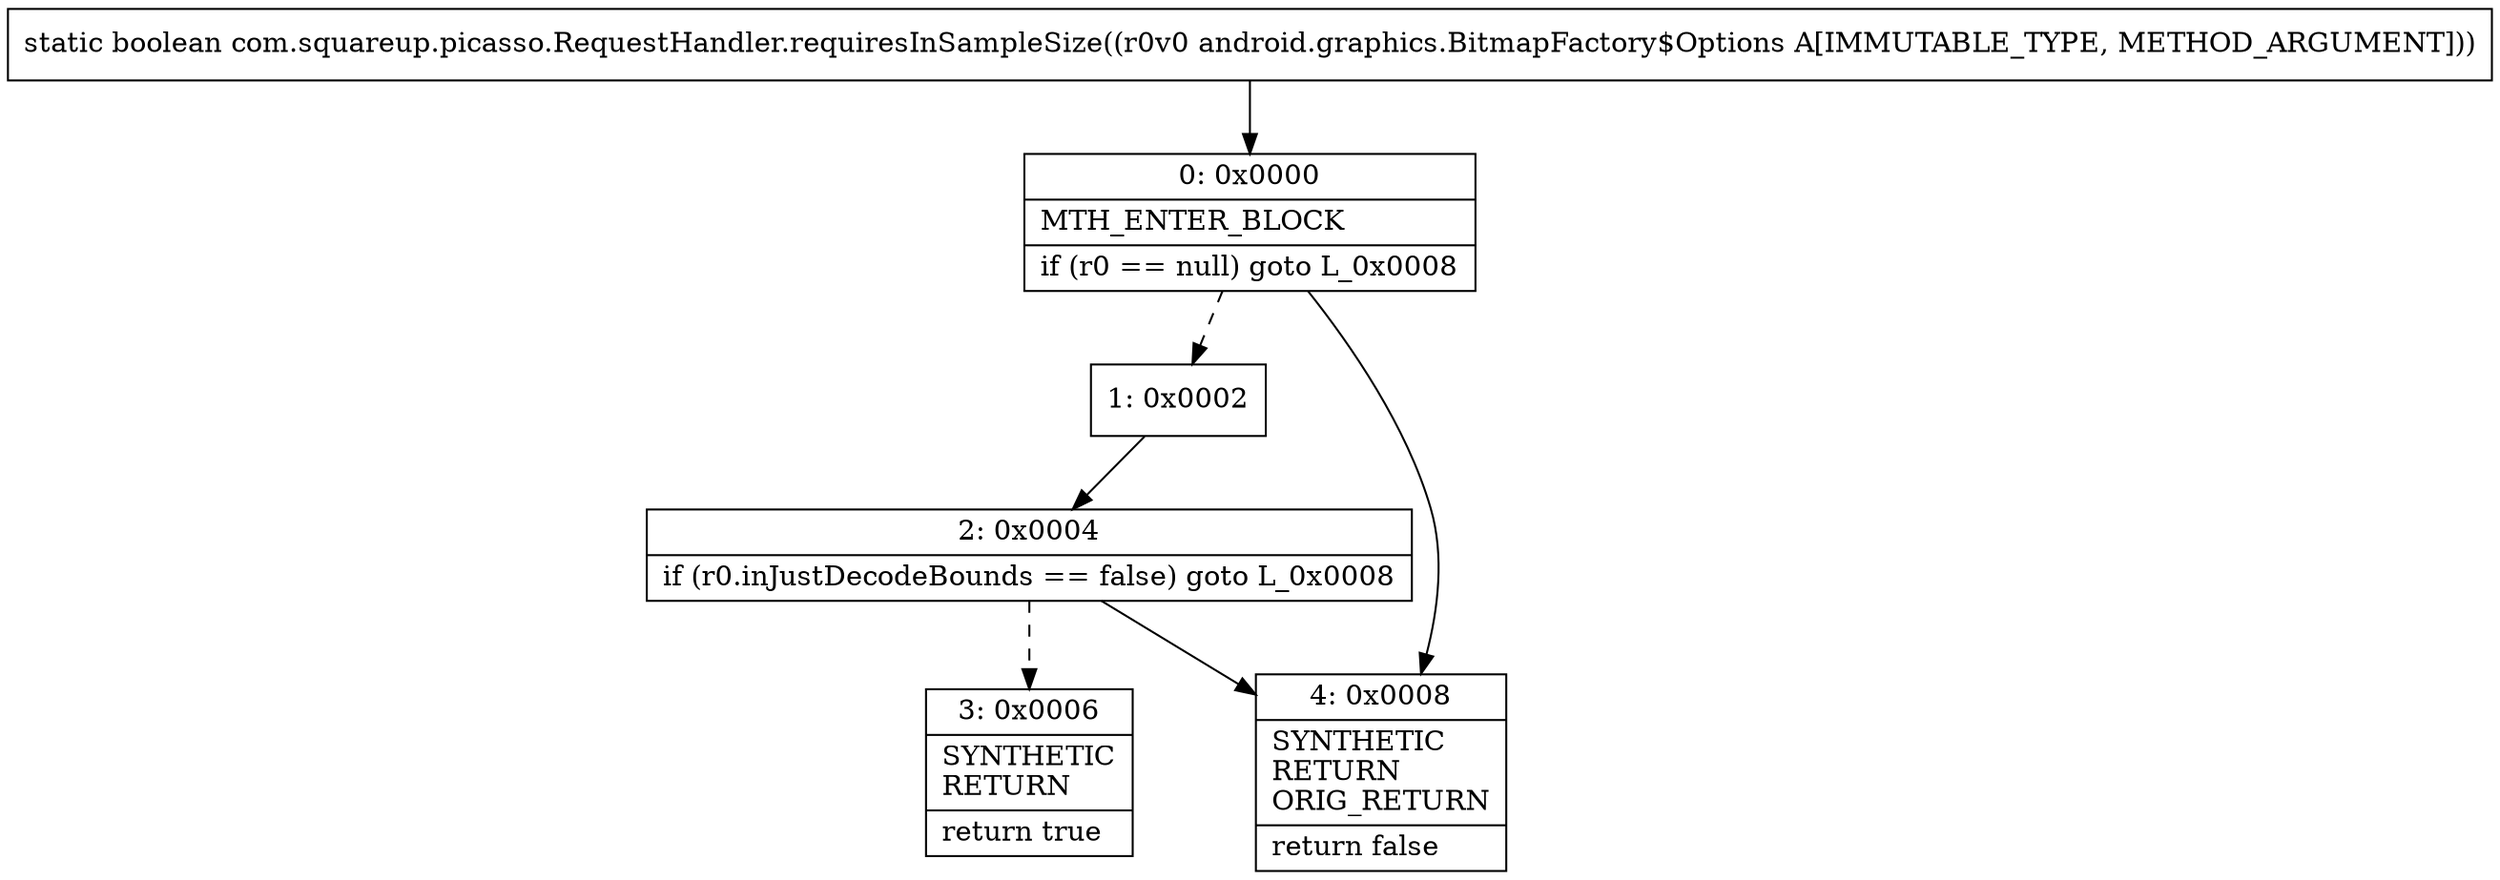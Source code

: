 digraph "CFG forcom.squareup.picasso.RequestHandler.requiresInSampleSize(Landroid\/graphics\/BitmapFactory$Options;)Z" {
Node_0 [shape=record,label="{0\:\ 0x0000|MTH_ENTER_BLOCK\l|if (r0 == null) goto L_0x0008\l}"];
Node_1 [shape=record,label="{1\:\ 0x0002}"];
Node_2 [shape=record,label="{2\:\ 0x0004|if (r0.inJustDecodeBounds == false) goto L_0x0008\l}"];
Node_3 [shape=record,label="{3\:\ 0x0006|SYNTHETIC\lRETURN\l|return true\l}"];
Node_4 [shape=record,label="{4\:\ 0x0008|SYNTHETIC\lRETURN\lORIG_RETURN\l|return false\l}"];
MethodNode[shape=record,label="{static boolean com.squareup.picasso.RequestHandler.requiresInSampleSize((r0v0 android.graphics.BitmapFactory$Options A[IMMUTABLE_TYPE, METHOD_ARGUMENT])) }"];
MethodNode -> Node_0;
Node_0 -> Node_1[style=dashed];
Node_0 -> Node_4;
Node_1 -> Node_2;
Node_2 -> Node_3[style=dashed];
Node_2 -> Node_4;
}

